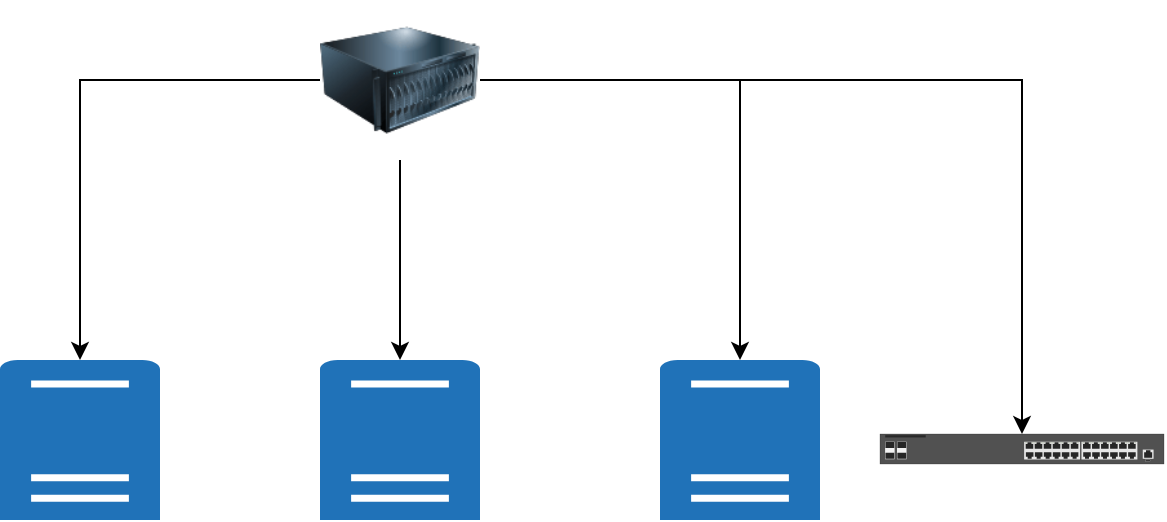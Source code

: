 <mxfile version="21.6.5" type="github">
  <diagram name="Página-1" id="cuV5dA-J_6gpWKjRAQz8">
    <mxGraphModel dx="880" dy="478" grid="1" gridSize="10" guides="1" tooltips="1" connect="1" arrows="1" fold="1" page="1" pageScale="1" pageWidth="1169" pageHeight="827" math="0" shadow="0">
      <root>
        <mxCell id="0" />
        <mxCell id="1" parent="0" />
        <mxCell id="L9YA9zPWUL3kBHUaPzno-4" style="edgeStyle=orthogonalEdgeStyle;rounded=0;orthogonalLoop=1;jettySize=auto;html=1;" edge="1" parent="1" source="L9YA9zPWUL3kBHUaPzno-2" target="L9YA9zPWUL3kBHUaPzno-3">
          <mxGeometry relative="1" as="geometry" />
        </mxCell>
        <mxCell id="L9YA9zPWUL3kBHUaPzno-7" style="edgeStyle=orthogonalEdgeStyle;rounded=0;orthogonalLoop=1;jettySize=auto;html=1;" edge="1" parent="1" source="L9YA9zPWUL3kBHUaPzno-2" target="L9YA9zPWUL3kBHUaPzno-5">
          <mxGeometry relative="1" as="geometry" />
        </mxCell>
        <mxCell id="L9YA9zPWUL3kBHUaPzno-8" style="edgeStyle=orthogonalEdgeStyle;rounded=0;orthogonalLoop=1;jettySize=auto;html=1;" edge="1" parent="1" source="L9YA9zPWUL3kBHUaPzno-2" target="L9YA9zPWUL3kBHUaPzno-6">
          <mxGeometry relative="1" as="geometry" />
        </mxCell>
        <mxCell id="L9YA9zPWUL3kBHUaPzno-10" style="edgeStyle=orthogonalEdgeStyle;rounded=0;orthogonalLoop=1;jettySize=auto;html=1;" edge="1" parent="1" source="L9YA9zPWUL3kBHUaPzno-2" target="L9YA9zPWUL3kBHUaPzno-9">
          <mxGeometry relative="1" as="geometry" />
        </mxCell>
        <mxCell id="L9YA9zPWUL3kBHUaPzno-2" value="" style="image;html=1;image=img/lib/clip_art/computers/Server_128x128.png" vertex="1" parent="1">
          <mxGeometry x="380" y="110" width="80" height="80" as="geometry" />
        </mxCell>
        <mxCell id="L9YA9zPWUL3kBHUaPzno-3" value="" style="sketch=0;pointerEvents=1;shadow=0;dashed=0;html=1;strokeColor=none;labelPosition=center;verticalLabelPosition=bottom;verticalAlign=top;outlineConnect=0;align=center;shape=mxgraph.office.servers.physical_host;fillColor=#2072B8;" vertex="1" parent="1">
          <mxGeometry x="380" y="290" width="80" height="80" as="geometry" />
        </mxCell>
        <mxCell id="L9YA9zPWUL3kBHUaPzno-5" value="" style="sketch=0;pointerEvents=1;shadow=0;dashed=0;html=1;strokeColor=none;labelPosition=center;verticalLabelPosition=bottom;verticalAlign=top;outlineConnect=0;align=center;shape=mxgraph.office.servers.physical_host;fillColor=#2072B8;" vertex="1" parent="1">
          <mxGeometry x="220" y="290" width="80" height="80" as="geometry" />
        </mxCell>
        <mxCell id="L9YA9zPWUL3kBHUaPzno-6" value="" style="sketch=0;pointerEvents=1;shadow=0;dashed=0;html=1;strokeColor=none;labelPosition=center;verticalLabelPosition=bottom;verticalAlign=top;outlineConnect=0;align=center;shape=mxgraph.office.servers.physical_host;fillColor=#2072B8;" vertex="1" parent="1">
          <mxGeometry x="550" y="290" width="80" height="80" as="geometry" />
        </mxCell>
        <mxCell id="L9YA9zPWUL3kBHUaPzno-9" value="" style="html=1;verticalLabelPosition=bottom;verticalAlign=top;outlineConnect=0;shadow=0;dashed=0;shape=mxgraph.rack.hpe_aruba.switches.jl253a_aruba_2930f_24g_4sfpplus_switch;" vertex="1" parent="1">
          <mxGeometry x="660" y="327" width="142" height="15" as="geometry" />
        </mxCell>
      </root>
    </mxGraphModel>
  </diagram>
</mxfile>
